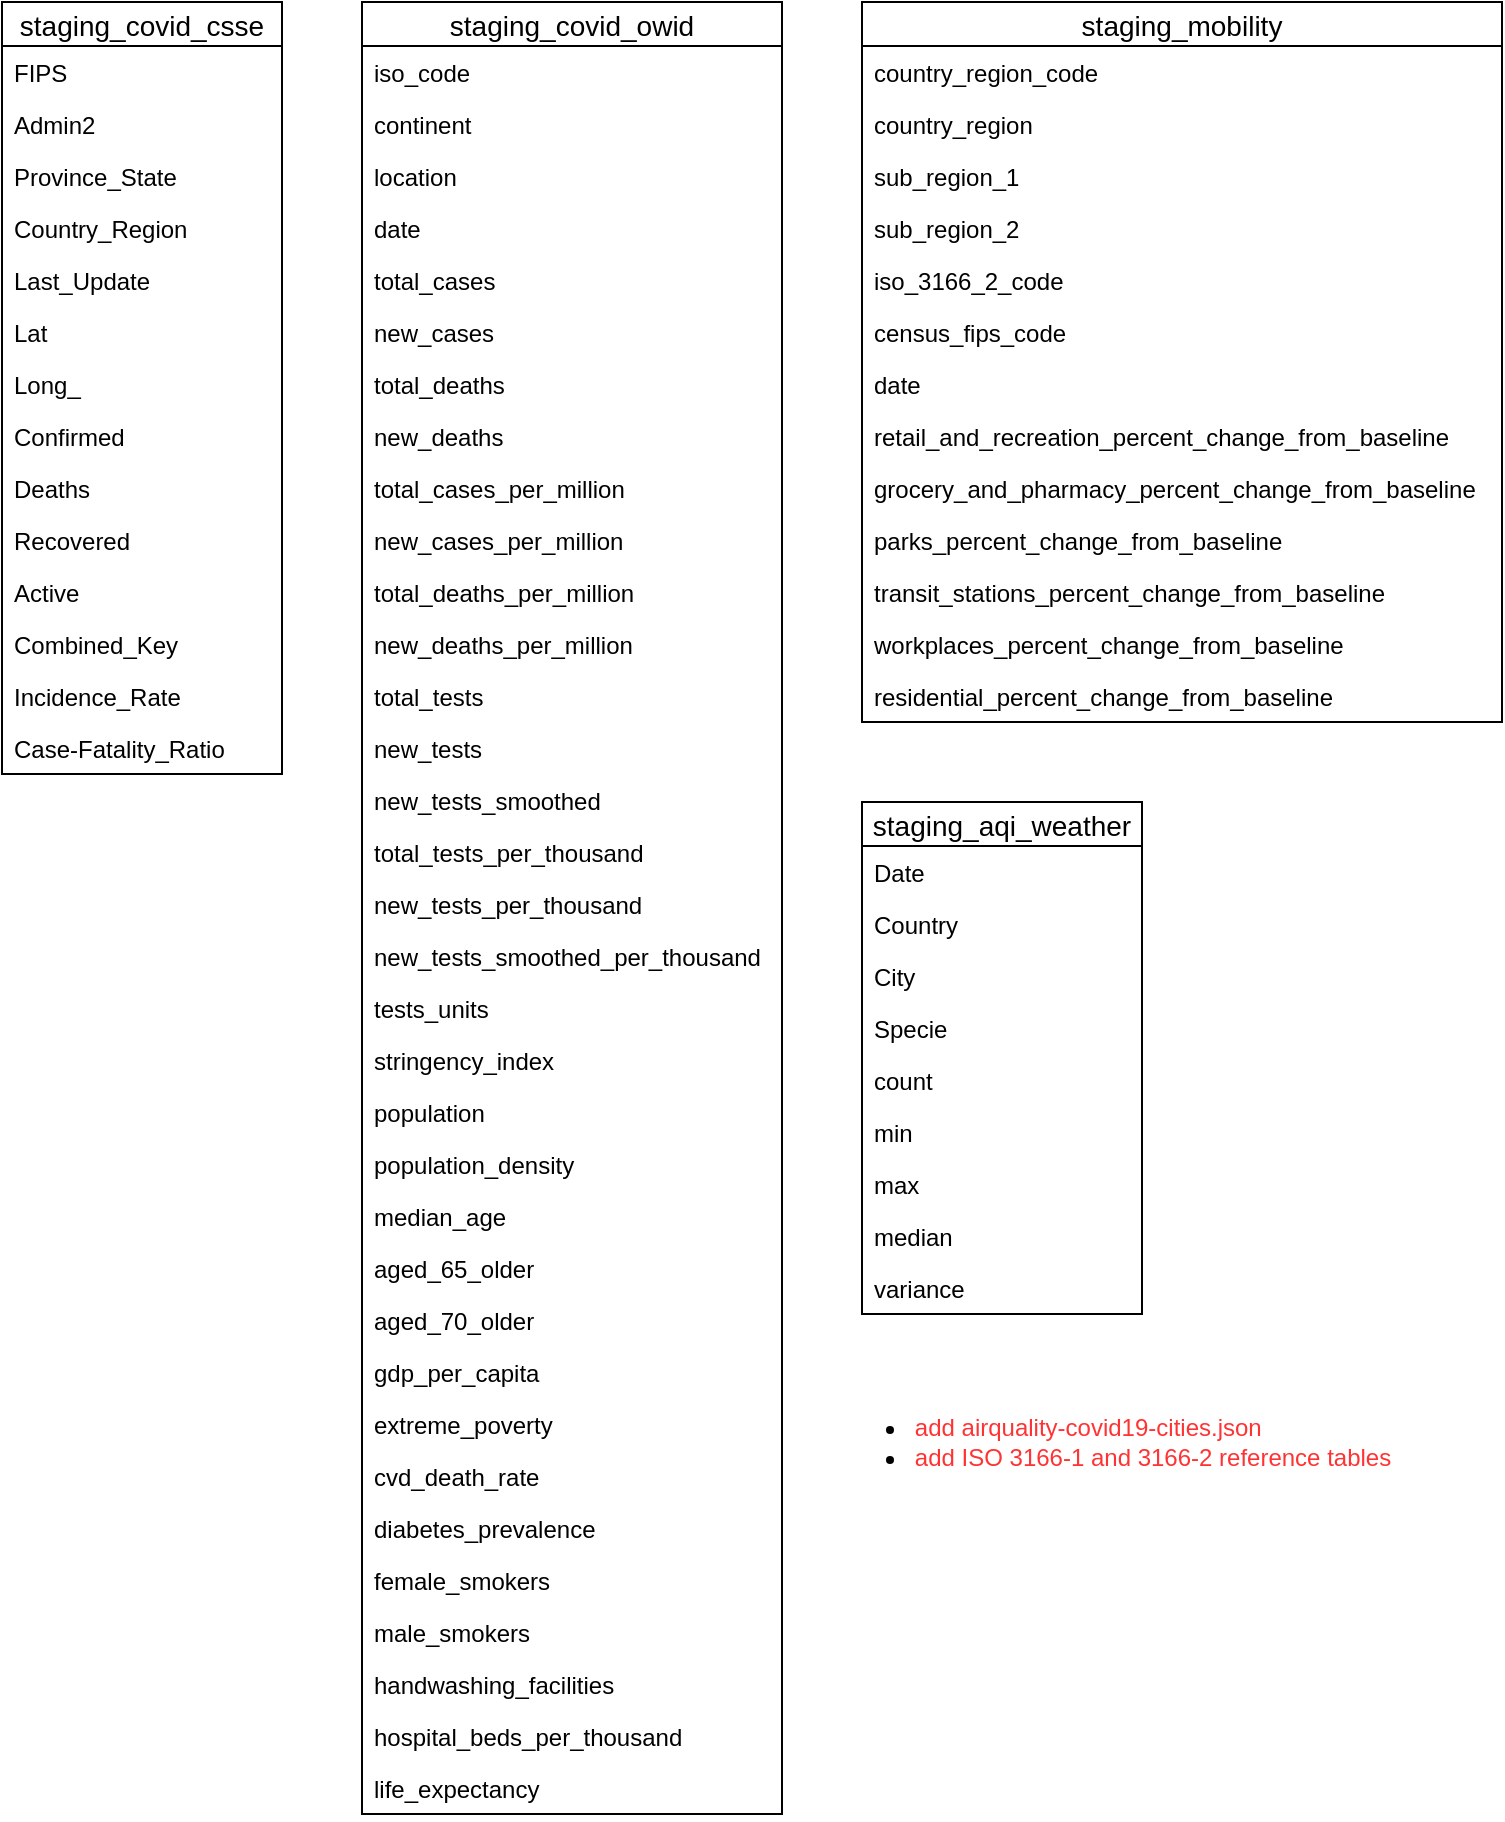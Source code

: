 <mxfile version="13.3.5" type="device"><diagram id="C5RBs43oDa-KdzZeNtuy" name="Page-1"><mxGraphModel dx="786" dy="542" grid="1" gridSize="10" guides="1" tooltips="1" connect="1" arrows="1" fold="1" page="1" pageScale="1" pageWidth="827" pageHeight="1169" math="0" shadow="0"><root><mxCell id="WIyWlLk6GJQsqaUBKTNV-0"/><mxCell id="WIyWlLk6GJQsqaUBKTNV-1" parent="WIyWlLk6GJQsqaUBKTNV-0"/><mxCell id="0DJro2yjPld6_gSCvydu-23" value="staging_covid_csse" style="swimlane;fontStyle=0;childLayout=stackLayout;horizontal=1;startSize=22;horizontalStack=0;resizeParent=1;resizeParentMax=0;resizeLast=0;collapsible=1;marginBottom=0;align=center;fontSize=14;shadow=0;rounded=0;comic=0;glass=0;swimlaneLine=1;" parent="WIyWlLk6GJQsqaUBKTNV-1" vertex="1"><mxGeometry x="40" y="40" width="140" height="386" as="geometry"/></mxCell><mxCell id="0DJro2yjPld6_gSCvydu-24" value="FIPS" style="text;strokeColor=none;fillColor=none;spacingLeft=4;spacingRight=4;overflow=hidden;rotatable=0;points=[[0,0.5],[1,0.5]];portConstraint=eastwest;fontSize=12;" parent="0DJro2yjPld6_gSCvydu-23" vertex="1"><mxGeometry y="22" width="140" height="26" as="geometry"/></mxCell><mxCell id="0DJro2yjPld6_gSCvydu-25" value="Admin2" style="text;strokeColor=none;fillColor=none;spacingLeft=4;spacingRight=4;overflow=hidden;rotatable=0;points=[[0,0.5],[1,0.5]];portConstraint=eastwest;fontSize=12;" parent="0DJro2yjPld6_gSCvydu-23" vertex="1"><mxGeometry y="48" width="140" height="26" as="geometry"/></mxCell><mxCell id="0DJro2yjPld6_gSCvydu-26" value="Province_State" style="text;strokeColor=none;fillColor=none;spacingLeft=4;spacingRight=4;overflow=hidden;rotatable=0;points=[[0,0.5],[1,0.5]];portConstraint=eastwest;fontSize=12;" parent="0DJro2yjPld6_gSCvydu-23" vertex="1"><mxGeometry y="74" width="140" height="26" as="geometry"/></mxCell><mxCell id="0DJro2yjPld6_gSCvydu-50" value="Country_Region" style="text;strokeColor=none;fillColor=none;spacingLeft=4;spacingRight=4;overflow=hidden;rotatable=0;points=[[0,0.5],[1,0.5]];portConstraint=eastwest;fontSize=12;" parent="0DJro2yjPld6_gSCvydu-23" vertex="1"><mxGeometry y="100" width="140" height="26" as="geometry"/></mxCell><mxCell id="0DJro2yjPld6_gSCvydu-51" value="Last_Update" style="text;strokeColor=none;fillColor=none;spacingLeft=4;spacingRight=4;overflow=hidden;rotatable=0;points=[[0,0.5],[1,0.5]];portConstraint=eastwest;fontSize=12;" parent="0DJro2yjPld6_gSCvydu-23" vertex="1"><mxGeometry y="126" width="140" height="26" as="geometry"/></mxCell><mxCell id="0DJro2yjPld6_gSCvydu-52" value="Lat" style="text;strokeColor=none;fillColor=none;spacingLeft=4;spacingRight=4;overflow=hidden;rotatable=0;points=[[0,0.5],[1,0.5]];portConstraint=eastwest;fontSize=12;" parent="0DJro2yjPld6_gSCvydu-23" vertex="1"><mxGeometry y="152" width="140" height="26" as="geometry"/></mxCell><mxCell id="0DJro2yjPld6_gSCvydu-53" value="Long_" style="text;strokeColor=none;fillColor=none;spacingLeft=4;spacingRight=4;overflow=hidden;rotatable=0;points=[[0,0.5],[1,0.5]];portConstraint=eastwest;fontSize=12;" parent="0DJro2yjPld6_gSCvydu-23" vertex="1"><mxGeometry y="178" width="140" height="26" as="geometry"/></mxCell><mxCell id="0DJro2yjPld6_gSCvydu-54" value="Confirmed" style="text;strokeColor=none;fillColor=none;spacingLeft=4;spacingRight=4;overflow=hidden;rotatable=0;points=[[0,0.5],[1,0.5]];portConstraint=eastwest;fontSize=12;" parent="0DJro2yjPld6_gSCvydu-23" vertex="1"><mxGeometry y="204" width="140" height="26" as="geometry"/></mxCell><mxCell id="0DJro2yjPld6_gSCvydu-55" value="Deaths" style="text;strokeColor=none;fillColor=none;spacingLeft=4;spacingRight=4;overflow=hidden;rotatable=0;points=[[0,0.5],[1,0.5]];portConstraint=eastwest;fontSize=12;" parent="0DJro2yjPld6_gSCvydu-23" vertex="1"><mxGeometry y="230" width="140" height="26" as="geometry"/></mxCell><mxCell id="0DJro2yjPld6_gSCvydu-56" value="Recovered" style="text;strokeColor=none;fillColor=none;spacingLeft=4;spacingRight=4;overflow=hidden;rotatable=0;points=[[0,0.5],[1,0.5]];portConstraint=eastwest;fontSize=12;" parent="0DJro2yjPld6_gSCvydu-23" vertex="1"><mxGeometry y="256" width="140" height="26" as="geometry"/></mxCell><mxCell id="0DJro2yjPld6_gSCvydu-57" value="Active" style="text;strokeColor=none;fillColor=none;spacingLeft=4;spacingRight=4;overflow=hidden;rotatable=0;points=[[0,0.5],[1,0.5]];portConstraint=eastwest;fontSize=12;" parent="0DJro2yjPld6_gSCvydu-23" vertex="1"><mxGeometry y="282" width="140" height="26" as="geometry"/></mxCell><mxCell id="0DJro2yjPld6_gSCvydu-58" value="Combined_Key" style="text;strokeColor=none;fillColor=none;spacingLeft=4;spacingRight=4;overflow=hidden;rotatable=0;points=[[0,0.5],[1,0.5]];portConstraint=eastwest;fontSize=12;" parent="0DJro2yjPld6_gSCvydu-23" vertex="1"><mxGeometry y="308" width="140" height="26" as="geometry"/></mxCell><mxCell id="0DJro2yjPld6_gSCvydu-60" value="Incidence_Rate" style="text;strokeColor=none;fillColor=none;spacingLeft=4;spacingRight=4;overflow=hidden;rotatable=0;points=[[0,0.5],[1,0.5]];portConstraint=eastwest;fontSize=12;" parent="0DJro2yjPld6_gSCvydu-23" vertex="1"><mxGeometry y="334" width="140" height="26" as="geometry"/></mxCell><mxCell id="0DJro2yjPld6_gSCvydu-61" value="Case-Fatality_Ratio" style="text;strokeColor=none;fillColor=none;spacingLeft=4;spacingRight=4;overflow=hidden;rotatable=0;points=[[0,0.5],[1,0.5]];portConstraint=eastwest;fontSize=12;" parent="0DJro2yjPld6_gSCvydu-23" vertex="1"><mxGeometry y="360" width="140" height="26" as="geometry"/></mxCell><mxCell id="0DJro2yjPld6_gSCvydu-27" value="staging_covid_owid" style="swimlane;fontStyle=0;childLayout=stackLayout;horizontal=1;startSize=22;horizontalStack=0;resizeParent=1;resizeParentMax=0;resizeLast=0;collapsible=1;marginBottom=0;align=center;fontSize=14;" parent="WIyWlLk6GJQsqaUBKTNV-1" vertex="1"><mxGeometry x="220" y="40" width="210" height="906" as="geometry"/></mxCell><mxCell id="0DJro2yjPld6_gSCvydu-28" value="iso_code" style="text;strokeColor=none;fillColor=none;spacingLeft=4;spacingRight=4;overflow=hidden;rotatable=0;points=[[0,0.5],[1,0.5]];portConstraint=eastwest;fontSize=12;" parent="0DJro2yjPld6_gSCvydu-27" vertex="1"><mxGeometry y="22" width="210" height="26" as="geometry"/></mxCell><mxCell id="0DJro2yjPld6_gSCvydu-29" value="continent" style="text;strokeColor=none;fillColor=none;spacingLeft=4;spacingRight=4;overflow=hidden;rotatable=0;points=[[0,0.5],[1,0.5]];portConstraint=eastwest;fontSize=12;" parent="0DJro2yjPld6_gSCvydu-27" vertex="1"><mxGeometry y="48" width="210" height="26" as="geometry"/></mxCell><mxCell id="0DJro2yjPld6_gSCvydu-30" value="location" style="text;strokeColor=none;fillColor=none;spacingLeft=4;spacingRight=4;overflow=hidden;rotatable=0;points=[[0,0.5],[1,0.5]];portConstraint=eastwest;fontSize=12;" parent="0DJro2yjPld6_gSCvydu-27" vertex="1"><mxGeometry y="74" width="210" height="26" as="geometry"/></mxCell><mxCell id="0DJro2yjPld6_gSCvydu-62" value="date" style="text;strokeColor=none;fillColor=none;spacingLeft=4;spacingRight=4;overflow=hidden;rotatable=0;points=[[0,0.5],[1,0.5]];portConstraint=eastwest;fontSize=12;" parent="0DJro2yjPld6_gSCvydu-27" vertex="1"><mxGeometry y="100" width="210" height="26" as="geometry"/></mxCell><mxCell id="0DJro2yjPld6_gSCvydu-63" value="total_cases" style="text;strokeColor=none;fillColor=none;spacingLeft=4;spacingRight=4;overflow=hidden;rotatable=0;points=[[0,0.5],[1,0.5]];portConstraint=eastwest;fontSize=12;" parent="0DJro2yjPld6_gSCvydu-27" vertex="1"><mxGeometry y="126" width="210" height="26" as="geometry"/></mxCell><mxCell id="0DJro2yjPld6_gSCvydu-64" value="new_cases" style="text;strokeColor=none;fillColor=none;spacingLeft=4;spacingRight=4;overflow=hidden;rotatable=0;points=[[0,0.5],[1,0.5]];portConstraint=eastwest;fontSize=12;" parent="0DJro2yjPld6_gSCvydu-27" vertex="1"><mxGeometry y="152" width="210" height="26" as="geometry"/></mxCell><mxCell id="0DJro2yjPld6_gSCvydu-65" value="total_deaths" style="text;strokeColor=none;fillColor=none;spacingLeft=4;spacingRight=4;overflow=hidden;rotatable=0;points=[[0,0.5],[1,0.5]];portConstraint=eastwest;fontSize=12;" parent="0DJro2yjPld6_gSCvydu-27" vertex="1"><mxGeometry y="178" width="210" height="26" as="geometry"/></mxCell><mxCell id="0DJro2yjPld6_gSCvydu-66" value="new_deaths" style="text;strokeColor=none;fillColor=none;spacingLeft=4;spacingRight=4;overflow=hidden;rotatable=0;points=[[0,0.5],[1,0.5]];portConstraint=eastwest;fontSize=12;" parent="0DJro2yjPld6_gSCvydu-27" vertex="1"><mxGeometry y="204" width="210" height="26" as="geometry"/></mxCell><mxCell id="0DJro2yjPld6_gSCvydu-67" value="total_cases_per_million" style="text;strokeColor=none;fillColor=none;spacingLeft=4;spacingRight=4;overflow=hidden;rotatable=0;points=[[0,0.5],[1,0.5]];portConstraint=eastwest;fontSize=12;" parent="0DJro2yjPld6_gSCvydu-27" vertex="1"><mxGeometry y="230" width="210" height="26" as="geometry"/></mxCell><mxCell id="0DJro2yjPld6_gSCvydu-68" value="new_cases_per_million" style="text;strokeColor=none;fillColor=none;spacingLeft=4;spacingRight=4;overflow=hidden;rotatable=0;points=[[0,0.5],[1,0.5]];portConstraint=eastwest;fontSize=12;" parent="0DJro2yjPld6_gSCvydu-27" vertex="1"><mxGeometry y="256" width="210" height="26" as="geometry"/></mxCell><mxCell id="0DJro2yjPld6_gSCvydu-69" value="total_deaths_per_million" style="text;strokeColor=none;fillColor=none;spacingLeft=4;spacingRight=4;overflow=hidden;rotatable=0;points=[[0,0.5],[1,0.5]];portConstraint=eastwest;fontSize=12;" parent="0DJro2yjPld6_gSCvydu-27" vertex="1"><mxGeometry y="282" width="210" height="26" as="geometry"/></mxCell><mxCell id="0DJro2yjPld6_gSCvydu-70" value="new_deaths_per_million" style="text;strokeColor=none;fillColor=none;spacingLeft=4;spacingRight=4;overflow=hidden;rotatable=0;points=[[0,0.5],[1,0.5]];portConstraint=eastwest;fontSize=12;" parent="0DJro2yjPld6_gSCvydu-27" vertex="1"><mxGeometry y="308" width="210" height="26" as="geometry"/></mxCell><mxCell id="0DJro2yjPld6_gSCvydu-71" value="total_tests" style="text;strokeColor=none;fillColor=none;spacingLeft=4;spacingRight=4;overflow=hidden;rotatable=0;points=[[0,0.5],[1,0.5]];portConstraint=eastwest;fontSize=12;" parent="0DJro2yjPld6_gSCvydu-27" vertex="1"><mxGeometry y="334" width="210" height="26" as="geometry"/></mxCell><mxCell id="0DJro2yjPld6_gSCvydu-72" value="new_tests" style="text;strokeColor=none;fillColor=none;spacingLeft=4;spacingRight=4;overflow=hidden;rotatable=0;points=[[0,0.5],[1,0.5]];portConstraint=eastwest;fontSize=12;" parent="0DJro2yjPld6_gSCvydu-27" vertex="1"><mxGeometry y="360" width="210" height="26" as="geometry"/></mxCell><mxCell id="0DJro2yjPld6_gSCvydu-73" value="new_tests_smoothed" style="text;strokeColor=none;fillColor=none;spacingLeft=4;spacingRight=4;overflow=hidden;rotatable=0;points=[[0,0.5],[1,0.5]];portConstraint=eastwest;fontSize=12;" parent="0DJro2yjPld6_gSCvydu-27" vertex="1"><mxGeometry y="386" width="210" height="26" as="geometry"/></mxCell><mxCell id="0DJro2yjPld6_gSCvydu-74" value="total_tests_per_thousand" style="text;strokeColor=none;fillColor=none;spacingLeft=4;spacingRight=4;overflow=hidden;rotatable=0;points=[[0,0.5],[1,0.5]];portConstraint=eastwest;fontSize=12;" parent="0DJro2yjPld6_gSCvydu-27" vertex="1"><mxGeometry y="412" width="210" height="26" as="geometry"/></mxCell><mxCell id="0DJro2yjPld6_gSCvydu-75" value="new_tests_per_thousand" style="text;strokeColor=none;fillColor=none;spacingLeft=4;spacingRight=4;overflow=hidden;rotatable=0;points=[[0,0.5],[1,0.5]];portConstraint=eastwest;fontSize=12;" parent="0DJro2yjPld6_gSCvydu-27" vertex="1"><mxGeometry y="438" width="210" height="26" as="geometry"/></mxCell><mxCell id="0DJro2yjPld6_gSCvydu-76" value="new_tests_smoothed_per_thousand" style="text;strokeColor=none;fillColor=none;spacingLeft=4;spacingRight=4;overflow=hidden;rotatable=0;points=[[0,0.5],[1,0.5]];portConstraint=eastwest;fontSize=12;" parent="0DJro2yjPld6_gSCvydu-27" vertex="1"><mxGeometry y="464" width="210" height="26" as="geometry"/></mxCell><mxCell id="0DJro2yjPld6_gSCvydu-77" value="tests_units" style="text;strokeColor=none;fillColor=none;spacingLeft=4;spacingRight=4;overflow=hidden;rotatable=0;points=[[0,0.5],[1,0.5]];portConstraint=eastwest;fontSize=12;" parent="0DJro2yjPld6_gSCvydu-27" vertex="1"><mxGeometry y="490" width="210" height="26" as="geometry"/></mxCell><mxCell id="0DJro2yjPld6_gSCvydu-78" value="stringency_index" style="text;strokeColor=none;fillColor=none;spacingLeft=4;spacingRight=4;overflow=hidden;rotatable=0;points=[[0,0.5],[1,0.5]];portConstraint=eastwest;fontSize=12;" parent="0DJro2yjPld6_gSCvydu-27" vertex="1"><mxGeometry y="516" width="210" height="26" as="geometry"/></mxCell><mxCell id="0DJro2yjPld6_gSCvydu-80" value="population" style="text;strokeColor=none;fillColor=none;spacingLeft=4;spacingRight=4;overflow=hidden;rotatable=0;points=[[0,0.5],[1,0.5]];portConstraint=eastwest;fontSize=12;" parent="0DJro2yjPld6_gSCvydu-27" vertex="1"><mxGeometry y="542" width="210" height="26" as="geometry"/></mxCell><mxCell id="0DJro2yjPld6_gSCvydu-81" value="population_density" style="text;strokeColor=none;fillColor=none;spacingLeft=4;spacingRight=4;overflow=hidden;rotatable=0;points=[[0,0.5],[1,0.5]];portConstraint=eastwest;fontSize=12;" parent="0DJro2yjPld6_gSCvydu-27" vertex="1"><mxGeometry y="568" width="210" height="26" as="geometry"/></mxCell><mxCell id="0DJro2yjPld6_gSCvydu-82" value="median_age" style="text;strokeColor=none;fillColor=none;spacingLeft=4;spacingRight=4;overflow=hidden;rotatable=0;points=[[0,0.5],[1,0.5]];portConstraint=eastwest;fontSize=12;" parent="0DJro2yjPld6_gSCvydu-27" vertex="1"><mxGeometry y="594" width="210" height="26" as="geometry"/></mxCell><mxCell id="0DJro2yjPld6_gSCvydu-83" value="aged_65_older" style="text;strokeColor=none;fillColor=none;spacingLeft=4;spacingRight=4;overflow=hidden;rotatable=0;points=[[0,0.5],[1,0.5]];portConstraint=eastwest;fontSize=12;" parent="0DJro2yjPld6_gSCvydu-27" vertex="1"><mxGeometry y="620" width="210" height="26" as="geometry"/></mxCell><mxCell id="0DJro2yjPld6_gSCvydu-84" value="aged_70_older" style="text;strokeColor=none;fillColor=none;spacingLeft=4;spacingRight=4;overflow=hidden;rotatable=0;points=[[0,0.5],[1,0.5]];portConstraint=eastwest;fontSize=12;" parent="0DJro2yjPld6_gSCvydu-27" vertex="1"><mxGeometry y="646" width="210" height="26" as="geometry"/></mxCell><mxCell id="0DJro2yjPld6_gSCvydu-85" value="gdp_per_capita" style="text;strokeColor=none;fillColor=none;spacingLeft=4;spacingRight=4;overflow=hidden;rotatable=0;points=[[0,0.5],[1,0.5]];portConstraint=eastwest;fontSize=12;" parent="0DJro2yjPld6_gSCvydu-27" vertex="1"><mxGeometry y="672" width="210" height="26" as="geometry"/></mxCell><mxCell id="0DJro2yjPld6_gSCvydu-86" value="extreme_poverty" style="text;strokeColor=none;fillColor=none;spacingLeft=4;spacingRight=4;overflow=hidden;rotatable=0;points=[[0,0.5],[1,0.5]];portConstraint=eastwest;fontSize=12;" parent="0DJro2yjPld6_gSCvydu-27" vertex="1"><mxGeometry y="698" width="210" height="26" as="geometry"/></mxCell><mxCell id="0DJro2yjPld6_gSCvydu-87" value="cvd_death_rate" style="text;strokeColor=none;fillColor=none;spacingLeft=4;spacingRight=4;overflow=hidden;rotatable=0;points=[[0,0.5],[1,0.5]];portConstraint=eastwest;fontSize=12;" parent="0DJro2yjPld6_gSCvydu-27" vertex="1"><mxGeometry y="724" width="210" height="26" as="geometry"/></mxCell><mxCell id="0DJro2yjPld6_gSCvydu-88" value="diabetes_prevalence" style="text;strokeColor=none;fillColor=none;spacingLeft=4;spacingRight=4;overflow=hidden;rotatable=0;points=[[0,0.5],[1,0.5]];portConstraint=eastwest;fontSize=12;" parent="0DJro2yjPld6_gSCvydu-27" vertex="1"><mxGeometry y="750" width="210" height="26" as="geometry"/></mxCell><mxCell id="0DJro2yjPld6_gSCvydu-89" value="female_smokers" style="text;strokeColor=none;fillColor=none;spacingLeft=4;spacingRight=4;overflow=hidden;rotatable=0;points=[[0,0.5],[1,0.5]];portConstraint=eastwest;fontSize=12;" parent="0DJro2yjPld6_gSCvydu-27" vertex="1"><mxGeometry y="776" width="210" height="26" as="geometry"/></mxCell><mxCell id="0DJro2yjPld6_gSCvydu-90" value="male_smokers" style="text;strokeColor=none;fillColor=none;spacingLeft=4;spacingRight=4;overflow=hidden;rotatable=0;points=[[0,0.5],[1,0.5]];portConstraint=eastwest;fontSize=12;" parent="0DJro2yjPld6_gSCvydu-27" vertex="1"><mxGeometry y="802" width="210" height="26" as="geometry"/></mxCell><mxCell id="0DJro2yjPld6_gSCvydu-91" value="handwashing_facilities" style="text;strokeColor=none;fillColor=none;spacingLeft=4;spacingRight=4;overflow=hidden;rotatable=0;points=[[0,0.5],[1,0.5]];portConstraint=eastwest;fontSize=12;" parent="0DJro2yjPld6_gSCvydu-27" vertex="1"><mxGeometry y="828" width="210" height="26" as="geometry"/></mxCell><mxCell id="0DJro2yjPld6_gSCvydu-92" value="hospital_beds_per_thousand" style="text;strokeColor=none;fillColor=none;spacingLeft=4;spacingRight=4;overflow=hidden;rotatable=0;points=[[0,0.5],[1,0.5]];portConstraint=eastwest;fontSize=12;" parent="0DJro2yjPld6_gSCvydu-27" vertex="1"><mxGeometry y="854" width="210" height="26" as="geometry"/></mxCell><mxCell id="0DJro2yjPld6_gSCvydu-93" value="life_expectancy" style="text;strokeColor=none;fillColor=none;spacingLeft=4;spacingRight=4;overflow=hidden;rotatable=0;points=[[0,0.5],[1,0.5]];portConstraint=eastwest;fontSize=12;" parent="0DJro2yjPld6_gSCvydu-27" vertex="1"><mxGeometry y="880" width="210" height="26" as="geometry"/></mxCell><mxCell id="0DJro2yjPld6_gSCvydu-31" value="staging_mobility" style="swimlane;fontStyle=0;childLayout=stackLayout;horizontal=1;startSize=22;horizontalStack=0;resizeParent=1;resizeParentMax=0;resizeLast=0;collapsible=1;marginBottom=0;align=center;fontSize=14;" parent="WIyWlLk6GJQsqaUBKTNV-1" vertex="1"><mxGeometry x="470" y="40" width="320" height="360" as="geometry"/></mxCell><mxCell id="0DJro2yjPld6_gSCvydu-32" value="country_region_code" style="text;strokeColor=none;fillColor=none;spacingLeft=4;spacingRight=4;overflow=hidden;rotatable=0;points=[[0,0.5],[1,0.5]];portConstraint=eastwest;fontSize=12;" parent="0DJro2yjPld6_gSCvydu-31" vertex="1"><mxGeometry y="22" width="320" height="26" as="geometry"/></mxCell><mxCell id="0DJro2yjPld6_gSCvydu-33" value="country_region" style="text;strokeColor=none;fillColor=none;spacingLeft=4;spacingRight=4;overflow=hidden;rotatable=0;points=[[0,0.5],[1,0.5]];portConstraint=eastwest;fontSize=12;" parent="0DJro2yjPld6_gSCvydu-31" vertex="1"><mxGeometry y="48" width="320" height="26" as="geometry"/></mxCell><mxCell id="0DJro2yjPld6_gSCvydu-34" value="sub_region_1" style="text;strokeColor=none;fillColor=none;spacingLeft=4;spacingRight=4;overflow=hidden;rotatable=0;points=[[0,0.5],[1,0.5]];portConstraint=eastwest;fontSize=12;" parent="0DJro2yjPld6_gSCvydu-31" vertex="1"><mxGeometry y="74" width="320" height="26" as="geometry"/></mxCell><mxCell id="0DJro2yjPld6_gSCvydu-95" value="sub_region_2" style="text;strokeColor=none;fillColor=none;spacingLeft=4;spacingRight=4;overflow=hidden;rotatable=0;points=[[0,0.5],[1,0.5]];portConstraint=eastwest;fontSize=12;" parent="0DJro2yjPld6_gSCvydu-31" vertex="1"><mxGeometry y="100" width="320" height="26" as="geometry"/></mxCell><mxCell id="0DJro2yjPld6_gSCvydu-96" value="iso_3166_2_code" style="text;strokeColor=none;fillColor=none;spacingLeft=4;spacingRight=4;overflow=hidden;rotatable=0;points=[[0,0.5],[1,0.5]];portConstraint=eastwest;fontSize=12;" parent="0DJro2yjPld6_gSCvydu-31" vertex="1"><mxGeometry y="126" width="320" height="26" as="geometry"/></mxCell><mxCell id="0DJro2yjPld6_gSCvydu-97" value="census_fips_code" style="text;strokeColor=none;fillColor=none;spacingLeft=4;spacingRight=4;overflow=hidden;rotatable=0;points=[[0,0.5],[1,0.5]];portConstraint=eastwest;fontSize=12;" parent="0DJro2yjPld6_gSCvydu-31" vertex="1"><mxGeometry y="152" width="320" height="26" as="geometry"/></mxCell><mxCell id="0DJro2yjPld6_gSCvydu-98" value="date" style="text;strokeColor=none;fillColor=none;spacingLeft=4;spacingRight=4;overflow=hidden;rotatable=0;points=[[0,0.5],[1,0.5]];portConstraint=eastwest;fontSize=12;" parent="0DJro2yjPld6_gSCvydu-31" vertex="1"><mxGeometry y="178" width="320" height="26" as="geometry"/></mxCell><mxCell id="0DJro2yjPld6_gSCvydu-99" value="retail_and_recreation_percent_change_from_baseline" style="text;strokeColor=none;fillColor=none;spacingLeft=4;spacingRight=4;overflow=hidden;rotatable=0;points=[[0,0.5],[1,0.5]];portConstraint=eastwest;fontSize=12;" parent="0DJro2yjPld6_gSCvydu-31" vertex="1"><mxGeometry y="204" width="320" height="26" as="geometry"/></mxCell><mxCell id="0DJro2yjPld6_gSCvydu-100" value="grocery_and_pharmacy_percent_change_from_baseline" style="text;strokeColor=none;fillColor=none;spacingLeft=4;spacingRight=4;overflow=hidden;rotatable=0;points=[[0,0.5],[1,0.5]];portConstraint=eastwest;fontSize=12;" parent="0DJro2yjPld6_gSCvydu-31" vertex="1"><mxGeometry y="230" width="320" height="26" as="geometry"/></mxCell><mxCell id="0DJro2yjPld6_gSCvydu-101" value="parks_percent_change_from_baseline" style="text;strokeColor=none;fillColor=none;spacingLeft=4;spacingRight=4;overflow=hidden;rotatable=0;points=[[0,0.5],[1,0.5]];portConstraint=eastwest;fontSize=12;" parent="0DJro2yjPld6_gSCvydu-31" vertex="1"><mxGeometry y="256" width="320" height="26" as="geometry"/></mxCell><mxCell id="0DJro2yjPld6_gSCvydu-102" value="transit_stations_percent_change_from_baseline" style="text;strokeColor=none;fillColor=none;spacingLeft=4;spacingRight=4;overflow=hidden;rotatable=0;points=[[0,0.5],[1,0.5]];portConstraint=eastwest;fontSize=12;" parent="0DJro2yjPld6_gSCvydu-31" vertex="1"><mxGeometry y="282" width="320" height="26" as="geometry"/></mxCell><mxCell id="0DJro2yjPld6_gSCvydu-103" value="workplaces_percent_change_from_baseline" style="text;strokeColor=none;fillColor=none;spacingLeft=4;spacingRight=4;overflow=hidden;rotatable=0;points=[[0,0.5],[1,0.5]];portConstraint=eastwest;fontSize=12;" parent="0DJro2yjPld6_gSCvydu-31" vertex="1"><mxGeometry y="308" width="320" height="26" as="geometry"/></mxCell><mxCell id="0DJro2yjPld6_gSCvydu-104" value="residential_percent_change_from_baseline" style="text;strokeColor=none;fillColor=none;spacingLeft=4;spacingRight=4;overflow=hidden;rotatable=0;points=[[0,0.5],[1,0.5]];portConstraint=eastwest;fontSize=12;" parent="0DJro2yjPld6_gSCvydu-31" vertex="1"><mxGeometry y="334" width="320" height="26" as="geometry"/></mxCell><mxCell id="0DJro2yjPld6_gSCvydu-35" value="staging_aqi_weather" style="swimlane;fontStyle=0;childLayout=stackLayout;horizontal=1;startSize=22;horizontalStack=0;resizeParent=1;resizeParentMax=0;resizeLast=0;collapsible=1;marginBottom=0;align=center;fontSize=14;" parent="WIyWlLk6GJQsqaUBKTNV-1" vertex="1"><mxGeometry x="470" y="440" width="140" height="256" as="geometry"/></mxCell><mxCell id="0DJro2yjPld6_gSCvydu-36" value="Date" style="text;strokeColor=none;fillColor=none;spacingLeft=4;spacingRight=4;overflow=hidden;rotatable=0;points=[[0,0.5],[1,0.5]];portConstraint=eastwest;fontSize=12;" parent="0DJro2yjPld6_gSCvydu-35" vertex="1"><mxGeometry y="22" width="140" height="26" as="geometry"/></mxCell><mxCell id="0DJro2yjPld6_gSCvydu-37" value="Country" style="text;strokeColor=none;fillColor=none;spacingLeft=4;spacingRight=4;overflow=hidden;rotatable=0;points=[[0,0.5],[1,0.5]];portConstraint=eastwest;fontSize=12;" parent="0DJro2yjPld6_gSCvydu-35" vertex="1"><mxGeometry y="48" width="140" height="26" as="geometry"/></mxCell><mxCell id="0DJro2yjPld6_gSCvydu-38" value="City&#9;" style="text;strokeColor=none;fillColor=none;spacingLeft=4;spacingRight=4;overflow=hidden;rotatable=0;points=[[0,0.5],[1,0.5]];portConstraint=eastwest;fontSize=12;" parent="0DJro2yjPld6_gSCvydu-35" vertex="1"><mxGeometry y="74" width="140" height="26" as="geometry"/></mxCell><mxCell id="0DJro2yjPld6_gSCvydu-106" value="Specie&#9;" style="text;strokeColor=none;fillColor=none;spacingLeft=4;spacingRight=4;overflow=hidden;rotatable=0;points=[[0,0.5],[1,0.5]];portConstraint=eastwest;fontSize=12;" parent="0DJro2yjPld6_gSCvydu-35" vertex="1"><mxGeometry y="100" width="140" height="26" as="geometry"/></mxCell><mxCell id="0DJro2yjPld6_gSCvydu-107" value="count&#9;" style="text;strokeColor=none;fillColor=none;spacingLeft=4;spacingRight=4;overflow=hidden;rotatable=0;points=[[0,0.5],[1,0.5]];portConstraint=eastwest;fontSize=12;" parent="0DJro2yjPld6_gSCvydu-35" vertex="1"><mxGeometry y="126" width="140" height="26" as="geometry"/></mxCell><mxCell id="0DJro2yjPld6_gSCvydu-108" value="min&#9;" style="text;strokeColor=none;fillColor=none;spacingLeft=4;spacingRight=4;overflow=hidden;rotatable=0;points=[[0,0.5],[1,0.5]];portConstraint=eastwest;fontSize=12;" parent="0DJro2yjPld6_gSCvydu-35" vertex="1"><mxGeometry y="152" width="140" height="26" as="geometry"/></mxCell><mxCell id="0DJro2yjPld6_gSCvydu-109" value="max&#9;" style="text;strokeColor=none;fillColor=none;spacingLeft=4;spacingRight=4;overflow=hidden;rotatable=0;points=[[0,0.5],[1,0.5]];portConstraint=eastwest;fontSize=12;" parent="0DJro2yjPld6_gSCvydu-35" vertex="1"><mxGeometry y="178" width="140" height="26" as="geometry"/></mxCell><mxCell id="0DJro2yjPld6_gSCvydu-110" value="median&#9;" style="text;strokeColor=none;fillColor=none;spacingLeft=4;spacingRight=4;overflow=hidden;rotatable=0;points=[[0,0.5],[1,0.5]];portConstraint=eastwest;fontSize=12;" parent="0DJro2yjPld6_gSCvydu-35" vertex="1"><mxGeometry y="204" width="140" height="26" as="geometry"/></mxCell><mxCell id="0DJro2yjPld6_gSCvydu-111" value="variance&#9;" style="text;strokeColor=none;fillColor=none;spacingLeft=4;spacingRight=4;overflow=hidden;rotatable=0;points=[[0,0.5],[1,0.5]];portConstraint=eastwest;fontSize=12;" parent="0DJro2yjPld6_gSCvydu-35" vertex="1"><mxGeometry y="230" width="140" height="26" as="geometry"/></mxCell><mxCell id="H7zIdN6F2lqrR3HeD2Qi-1" value="&lt;div style=&quot;text-align: left&quot;&gt;&lt;ul&gt;&lt;li&gt;&lt;span style=&quot;color: rgb(255 , 51 , 51)&quot;&gt;add airquality-covid19-cities.json&lt;/span&gt;&lt;/li&gt;&lt;li&gt;&lt;font color=&quot;#ff3333&quot;&gt;&lt;div style=&quot;text-align: left&quot;&gt;&lt;span&gt;add ISO 3166-1 and 3166-2 reference tables&lt;/span&gt;&lt;/div&gt;&lt;/font&gt;&lt;/li&gt;&lt;/ul&gt;&lt;/div&gt;" style="text;html=1;align=center;verticalAlign=middle;resizable=0;points=[];autosize=1;" vertex="1" parent="WIyWlLk6GJQsqaUBKTNV-1"><mxGeometry x="450" y="730" width="290" height="60" as="geometry"/></mxCell></root></mxGraphModel></diagram></mxfile>